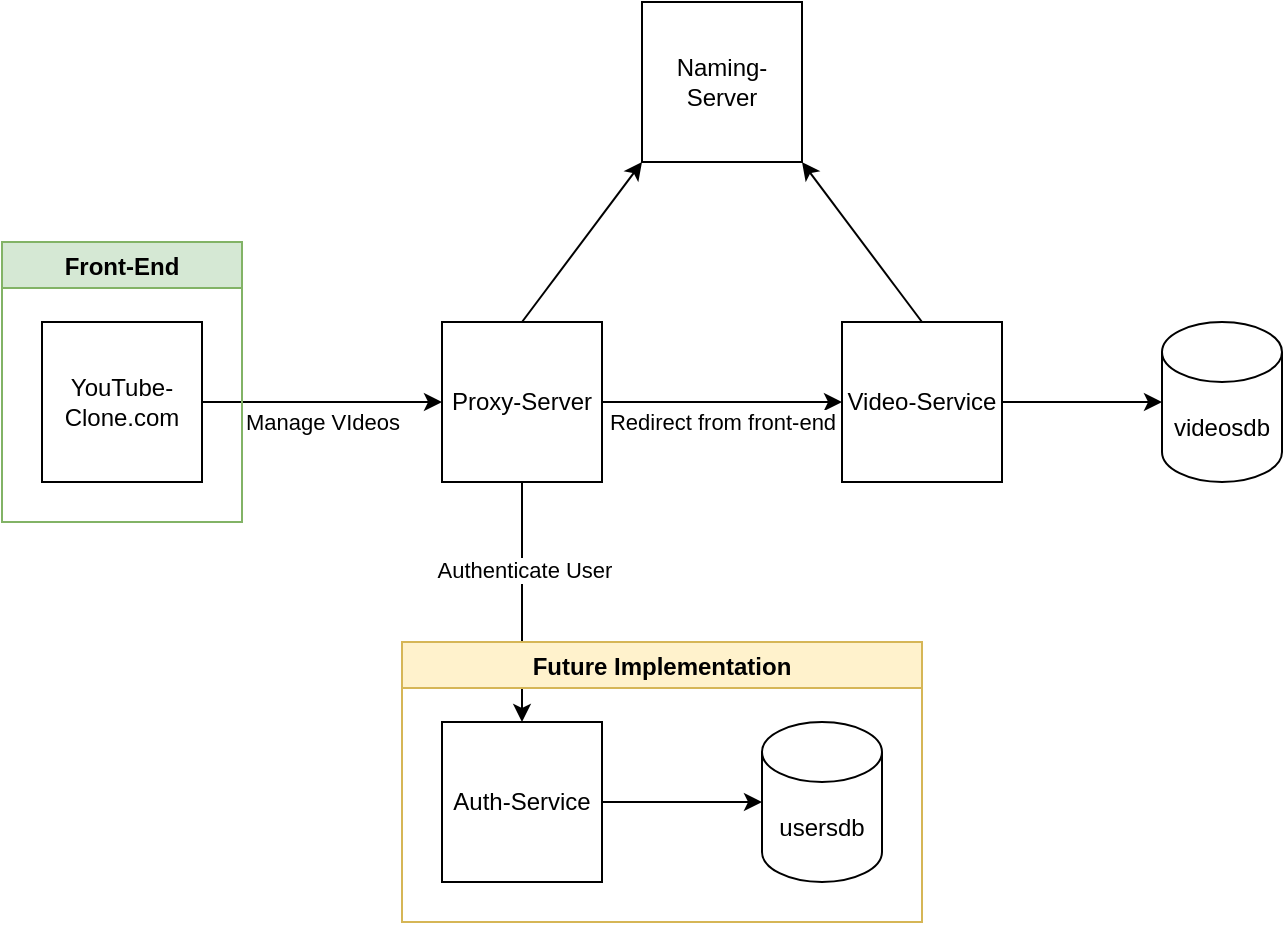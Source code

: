<mxfile version="13.8.0" type="device"><diagram id="Ah_uN5-huZH6xza6BiFl" name="Page-1"><mxGraphModel dx="1038" dy="580" grid="1" gridSize="10" guides="1" tooltips="1" connect="1" arrows="1" fold="1" page="1" pageScale="1" pageWidth="850" pageHeight="1100" math="0" shadow="0"><root><mxCell id="0"/><mxCell id="1" parent="0"/><mxCell id="NCTUmWuzd_l6nCZoVoe2-8" style="edgeStyle=orthogonalEdgeStyle;rounded=0;orthogonalLoop=1;jettySize=auto;html=1;entryX=0;entryY=0.5;entryDx=0;entryDy=0;" edge="1" parent="1" source="NCTUmWuzd_l6nCZoVoe2-1" target="NCTUmWuzd_l6nCZoVoe2-2"><mxGeometry relative="1" as="geometry"/></mxCell><mxCell id="NCTUmWuzd_l6nCZoVoe2-11" value="Manage VIdeos" style="edgeLabel;html=1;align=center;verticalAlign=middle;resizable=0;points=[];" vertex="1" connectable="0" parent="NCTUmWuzd_l6nCZoVoe2-8"><mxGeometry x="0.163" y="-6" relative="1" as="geometry"><mxPoint x="-10" y="4" as="offset"/></mxGeometry></mxCell><mxCell id="NCTUmWuzd_l6nCZoVoe2-1" value="YouTube-Clone.com" style="whiteSpace=wrap;html=1;aspect=fixed;" vertex="1" parent="1"><mxGeometry x="80" y="240" width="80" height="80" as="geometry"/></mxCell><mxCell id="NCTUmWuzd_l6nCZoVoe2-7" style="edgeStyle=orthogonalEdgeStyle;rounded=0;orthogonalLoop=1;jettySize=auto;html=1;entryX=0;entryY=0.5;entryDx=0;entryDy=0;" edge="1" parent="1" source="NCTUmWuzd_l6nCZoVoe2-2" target="NCTUmWuzd_l6nCZoVoe2-4"><mxGeometry relative="1" as="geometry"/></mxCell><mxCell id="NCTUmWuzd_l6nCZoVoe2-14" style="edgeStyle=orthogonalEdgeStyle;rounded=0;orthogonalLoop=1;jettySize=auto;html=1;entryX=0.5;entryY=0;entryDx=0;entryDy=0;" edge="1" parent="1" source="NCTUmWuzd_l6nCZoVoe2-2" target="NCTUmWuzd_l6nCZoVoe2-13"><mxGeometry relative="1" as="geometry"/></mxCell><mxCell id="NCTUmWuzd_l6nCZoVoe2-15" value="Authenticate User" style="edgeLabel;html=1;align=center;verticalAlign=middle;resizable=0;points=[];" vertex="1" connectable="0" parent="NCTUmWuzd_l6nCZoVoe2-14"><mxGeometry x="-0.267" y="1" relative="1" as="geometry"><mxPoint as="offset"/></mxGeometry></mxCell><mxCell id="NCTUmWuzd_l6nCZoVoe2-2" value="Proxy-Server" style="whiteSpace=wrap;html=1;aspect=fixed;" vertex="1" parent="1"><mxGeometry x="280" y="240" width="80" height="80" as="geometry"/></mxCell><mxCell id="NCTUmWuzd_l6nCZoVoe2-3" value="Naming-Server" style="whiteSpace=wrap;html=1;aspect=fixed;" vertex="1" parent="1"><mxGeometry x="380" y="80" width="80" height="80" as="geometry"/></mxCell><mxCell id="NCTUmWuzd_l6nCZoVoe2-6" style="edgeStyle=orthogonalEdgeStyle;rounded=0;orthogonalLoop=1;jettySize=auto;html=1;entryX=0;entryY=0.5;entryDx=0;entryDy=0;entryPerimeter=0;" edge="1" parent="1" source="NCTUmWuzd_l6nCZoVoe2-4" target="NCTUmWuzd_l6nCZoVoe2-5"><mxGeometry relative="1" as="geometry"/></mxCell><mxCell id="NCTUmWuzd_l6nCZoVoe2-4" value="Video-Service" style="whiteSpace=wrap;html=1;aspect=fixed;" vertex="1" parent="1"><mxGeometry x="480" y="240" width="80" height="80" as="geometry"/></mxCell><mxCell id="NCTUmWuzd_l6nCZoVoe2-5" value="videosdb" style="shape=cylinder3;whiteSpace=wrap;html=1;boundedLbl=1;backgroundOutline=1;size=15;" vertex="1" parent="1"><mxGeometry x="640" y="240" width="60" height="80" as="geometry"/></mxCell><mxCell id="NCTUmWuzd_l6nCZoVoe2-9" value="" style="endArrow=classic;html=1;entryX=0;entryY=1;entryDx=0;entryDy=0;" edge="1" parent="1" target="NCTUmWuzd_l6nCZoVoe2-3"><mxGeometry width="50" height="50" relative="1" as="geometry"><mxPoint x="320" y="240" as="sourcePoint"/><mxPoint x="370" y="190" as="targetPoint"/></mxGeometry></mxCell><mxCell id="NCTUmWuzd_l6nCZoVoe2-10" value="" style="endArrow=classic;html=1;entryX=1;entryY=1;entryDx=0;entryDy=0;exitX=0.5;exitY=0;exitDx=0;exitDy=0;" edge="1" parent="1" source="NCTUmWuzd_l6nCZoVoe2-4" target="NCTUmWuzd_l6nCZoVoe2-3"><mxGeometry width="50" height="50" relative="1" as="geometry"><mxPoint x="500" y="240" as="sourcePoint"/><mxPoint x="550" y="190" as="targetPoint"/></mxGeometry></mxCell><mxCell id="NCTUmWuzd_l6nCZoVoe2-12" value="Redirect from front-end" style="edgeLabel;html=1;align=center;verticalAlign=middle;resizable=0;points=[];" vertex="1" connectable="0" parent="1"><mxGeometry x="420" y="290" as="geometry"/></mxCell><mxCell id="NCTUmWuzd_l6nCZoVoe2-19" style="edgeStyle=orthogonalEdgeStyle;rounded=0;orthogonalLoop=1;jettySize=auto;html=1;entryX=0;entryY=0.5;entryDx=0;entryDy=0;entryPerimeter=0;" edge="1" parent="1" source="NCTUmWuzd_l6nCZoVoe2-13" target="NCTUmWuzd_l6nCZoVoe2-18"><mxGeometry relative="1" as="geometry"/></mxCell><mxCell id="NCTUmWuzd_l6nCZoVoe2-13" value="Auth-Service" style="whiteSpace=wrap;html=1;aspect=fixed;" vertex="1" parent="1"><mxGeometry x="280" y="440" width="80" height="80" as="geometry"/></mxCell><mxCell id="NCTUmWuzd_l6nCZoVoe2-16" value="Front-End" style="swimlane;fillColor=#d5e8d4;strokeColor=#82b366;" vertex="1" parent="1"><mxGeometry x="60" y="200" width="120" height="140" as="geometry"/></mxCell><mxCell id="NCTUmWuzd_l6nCZoVoe2-17" value="Future Implementation" style="swimlane;fillColor=#fff2cc;strokeColor=#d6b656;" vertex="1" parent="1"><mxGeometry x="260" y="400" width="260" height="140" as="geometry"/></mxCell><mxCell id="NCTUmWuzd_l6nCZoVoe2-18" value="usersdb" style="shape=cylinder3;whiteSpace=wrap;html=1;boundedLbl=1;backgroundOutline=1;size=15;" vertex="1" parent="1"><mxGeometry x="440" y="440" width="60" height="80" as="geometry"/></mxCell></root></mxGraphModel></diagram></mxfile>